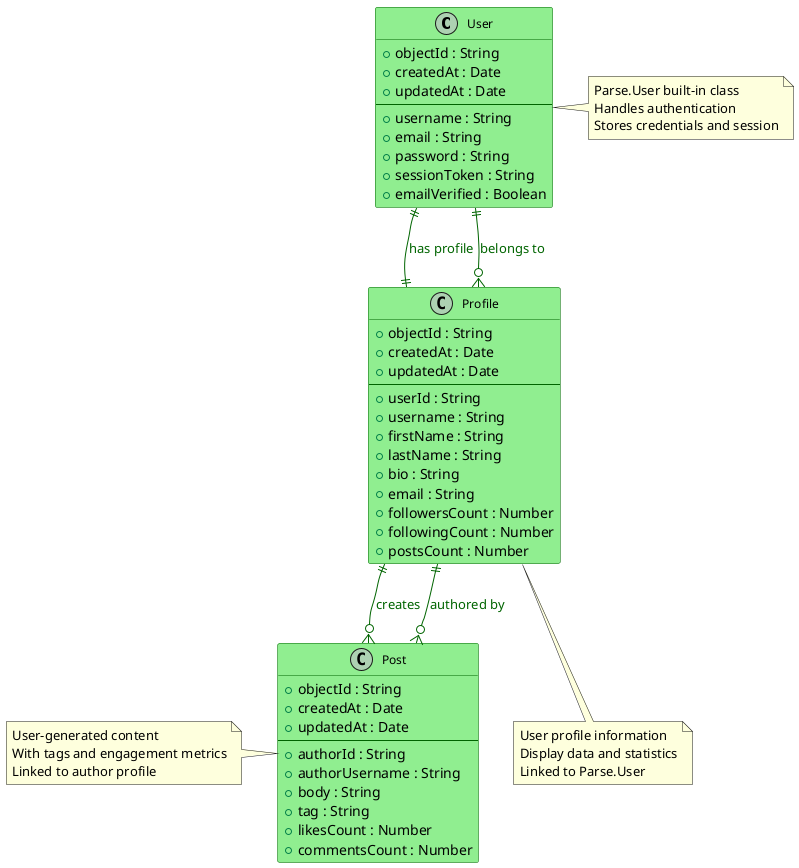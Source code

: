 @startuml PostStream_F5_UML
!define RECTANGLE class

skinparam class {
    BackgroundColor LightGreen
    BorderColor DarkGreen
    FontColor Black
    FontSize 12
}

skinparam arrow {
    Color DarkGreen
    FontColor DarkGreen
}

class User {
    +objectId : String
    +createdAt : Date
    +updatedAt : Date
    --
    +username : String
    +email : String
    +password : String
    +sessionToken : String
    +emailVerified : Boolean
}

class Profile {
    +objectId : String
    +createdAt : Date
    +updatedAt : Date
    --
    +userId : String
    +username : String
    +firstName : String
    +lastName : String
    +bio : String
    +email : String
    +followersCount : Number
    +followingCount : Number
    +postsCount : Number
}

class Post {
    +objectId : String
    +createdAt : Date
    +updatedAt : Date
    --
    +authorId : String
    +authorUsername : String
    +body : String
    +tag : String
    +likesCount : Number
    +commentsCount : Number
}

' Relationships
User ||--|| Profile : "has profile"
Profile ||--o{ Post : "creates"

' Relationship labels
Profile }o--|| User : belongs to
Post }o--|| Profile : authored by

note right of User : Parse.User built-in class\nHandles authentication\nStores credentials and session
note bottom of Profile : User profile information\nDisplay data and statistics\nLinked to Parse.User
note left of Post : User-generated content\nWith tags and engagement metrics\nLinked to author profile

@enduml
